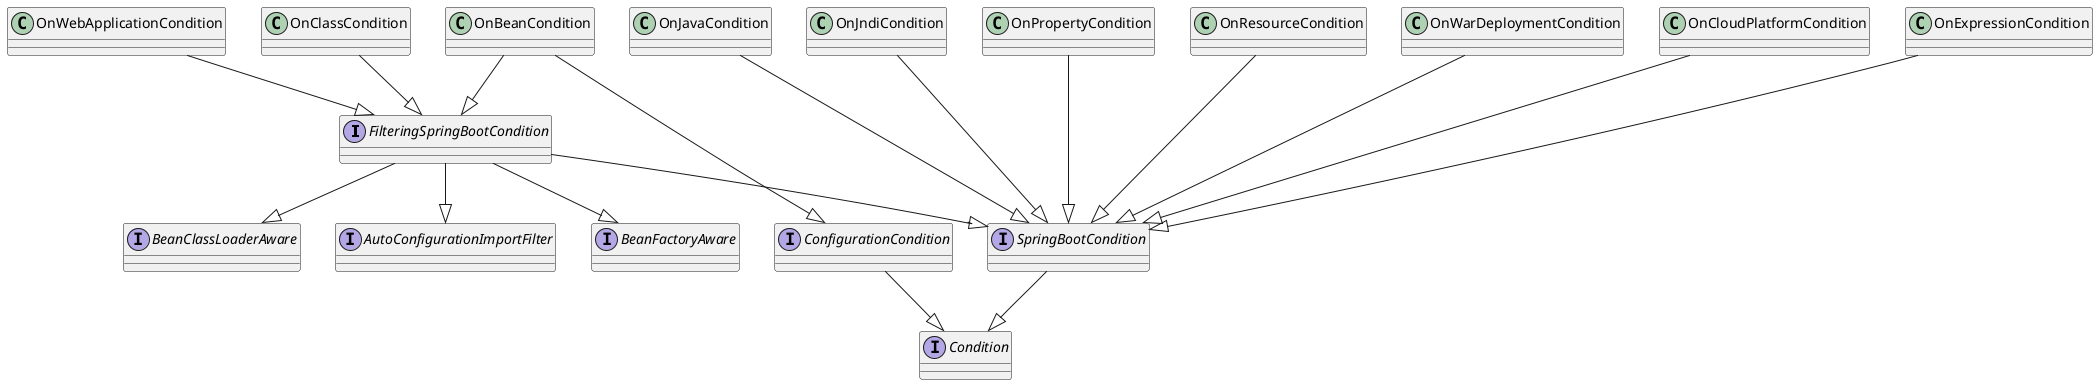 @startuml

together{
    interface FilteringSpringBootCondition
    interface SpringBootCondition
        interface AutoConfigurationImportFilter
        interface BeanFactoryAware
        interface BeanClassLoaderAware
           interface ConfigurationCondition
            interface Condition
}

together{
    class OnClassCondition
    class OnBeanCondition
    class OnCloudPlatformCondition
    class OnExpressionCondition
    class OnJavaCondition
    class OnJndiCondition
    class OnWebApplicationCondition
    class OnPropertyCondition
    class OnResourceCondition
    class OnWarDeploymentCondition
}
OnClassCondition --|> FilteringSpringBootCondition
OnWebApplicationCondition --|> FilteringSpringBootCondition
OnBeanCondition --|> FilteringSpringBootCondition
OnBeanCondition --|> ConfigurationCondition
ConfigurationCondition --|> Condition

OnCloudPlatformCondition --|> SpringBootCondition
OnExpressionCondition --|> SpringBootCondition
OnJavaCondition --|> SpringBootCondition
OnJndiCondition --|> SpringBootCondition

OnPropertyCondition --|> SpringBootCondition
OnResourceCondition --|> SpringBootCondition
OnWarDeploymentCondition --|> SpringBootCondition

FilteringSpringBootCondition --|> SpringBootCondition
FilteringSpringBootCondition --|> AutoConfigurationImportFilter
FilteringSpringBootCondition --|> BeanFactoryAware
FilteringSpringBootCondition --|> BeanClassLoaderAware

SpringBootCondition --|> Condition
@enduml